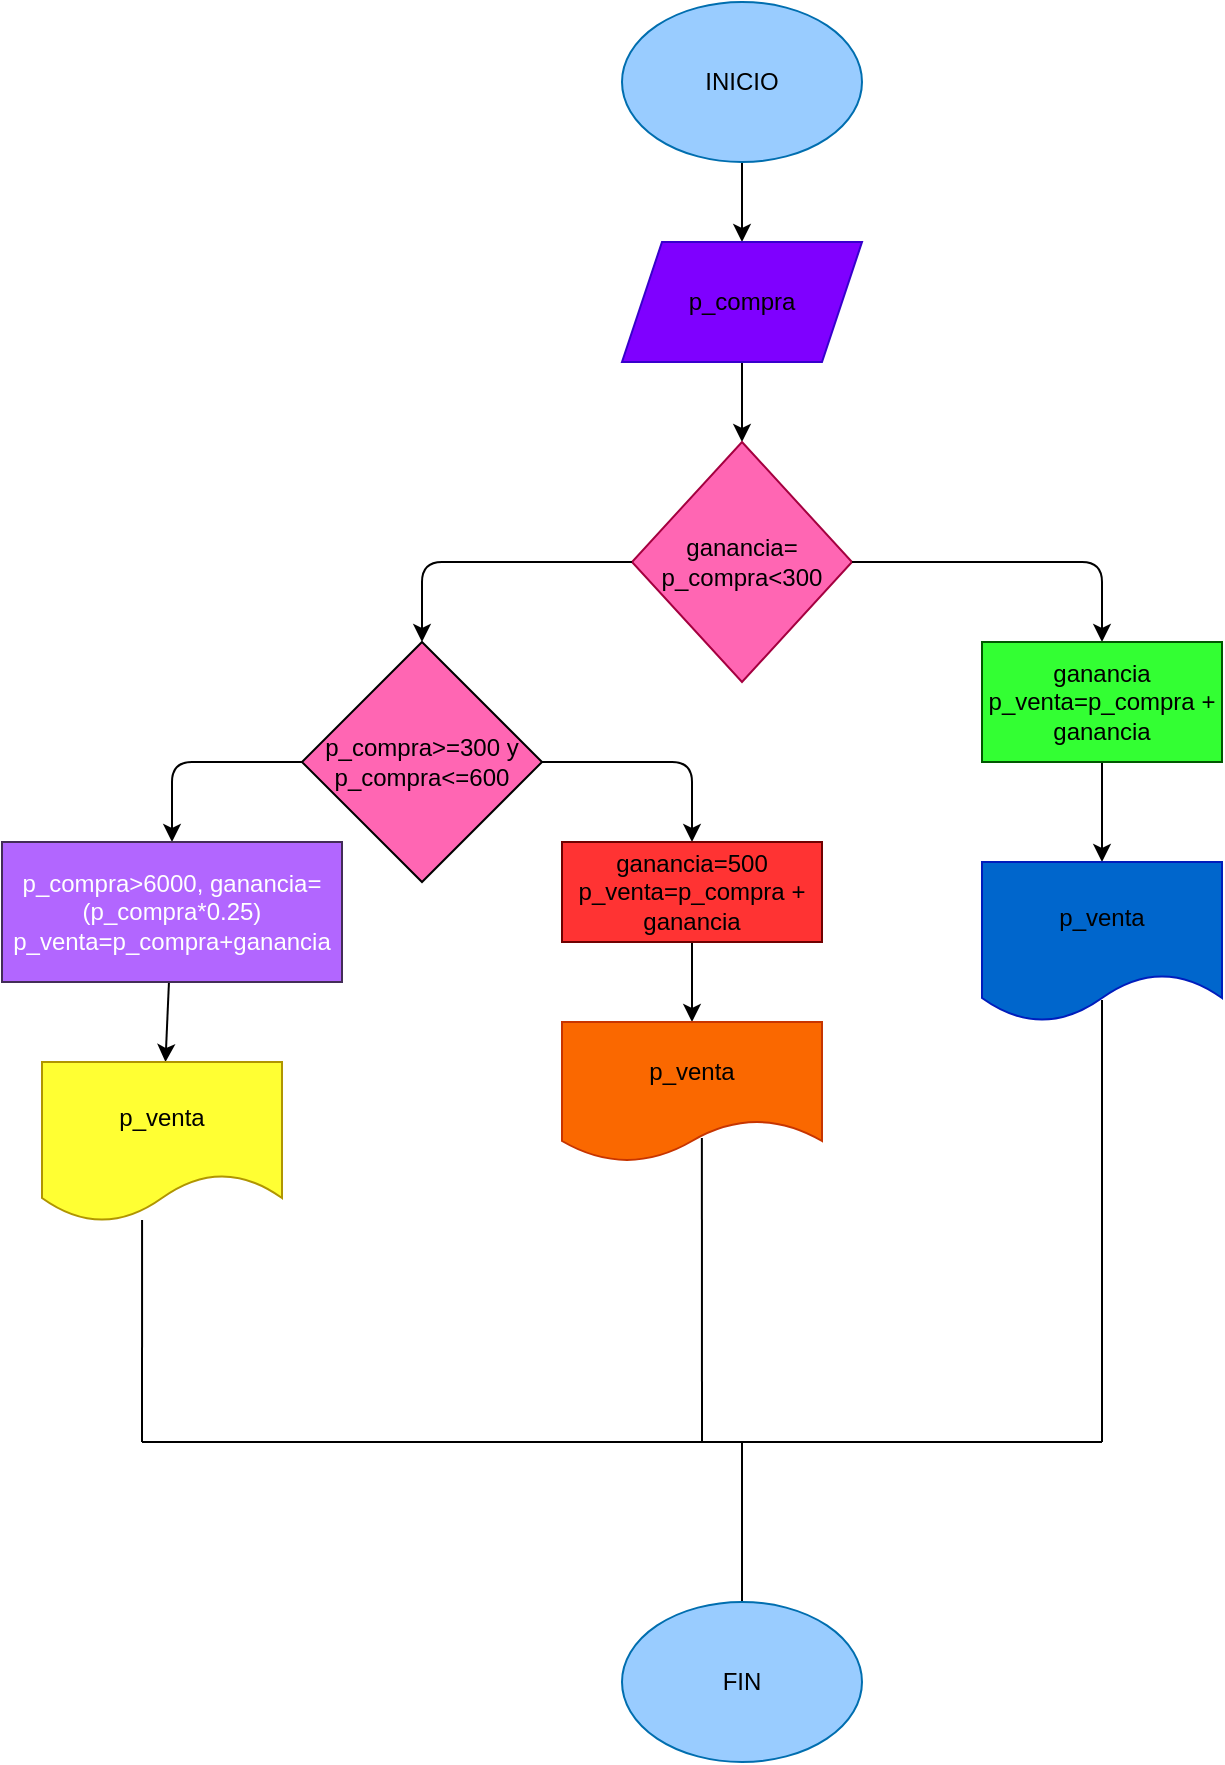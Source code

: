 <mxfile>
    <diagram id="yY0u53A1nhdiiAbVBq-q" name="Página-1">
        <mxGraphModel dx="1489" dy="411" grid="1" gridSize="10" guides="1" tooltips="1" connect="1" arrows="1" fold="1" page="1" pageScale="1" pageWidth="827" pageHeight="1169" math="0" shadow="0">
            <root>
                <mxCell id="0"/>
                <mxCell id="1" parent="0"/>
                <mxCell id="4" value="" style="edgeStyle=none;html=1;" edge="1" parent="1" source="2" target="3">
                    <mxGeometry relative="1" as="geometry"/>
                </mxCell>
                <mxCell id="2" value="&lt;font color=&quot;#000000&quot;&gt;INICIO&lt;/font&gt;" style="ellipse;whiteSpace=wrap;html=1;fillColor=#99CCFF;fontColor=#ffffff;strokeColor=#006EAF;" parent="1" vertex="1">
                    <mxGeometry x="240" width="120" height="80" as="geometry"/>
                </mxCell>
                <mxCell id="6" value="" style="edgeStyle=none;html=1;" edge="1" parent="1" source="3" target="5">
                    <mxGeometry relative="1" as="geometry"/>
                </mxCell>
                <mxCell id="3" value="&lt;font color=&quot;#000000&quot;&gt;p_compra&lt;/font&gt;" style="shape=parallelogram;perimeter=parallelogramPerimeter;whiteSpace=wrap;html=1;fixedSize=1;fillColor=#7F00FF;strokeColor=#3700CC;fontColor=#ffffff;" vertex="1" parent="1">
                    <mxGeometry x="240" y="120" width="120" height="60" as="geometry"/>
                </mxCell>
                <mxCell id="5" value="&lt;font color=&quot;#000000&quot;&gt;ganancia= p_compra&amp;lt;300&lt;/font&gt;" style="rhombus;whiteSpace=wrap;html=1;fillColor=#FF66B3;fontColor=#ffffff;strokeColor=#A50040;" vertex="1" parent="1">
                    <mxGeometry x="245" y="220" width="110" height="120" as="geometry"/>
                </mxCell>
                <mxCell id="7" value="" style="endArrow=classic;html=1;exitX=1;exitY=0.5;exitDx=0;exitDy=0;entryX=0.5;entryY=0;entryDx=0;entryDy=0;" edge="1" parent="1" source="5" target="10">
                    <mxGeometry width="50" height="50" relative="1" as="geometry">
                        <mxPoint x="350" y="270" as="sourcePoint"/>
                        <mxPoint x="480" y="300" as="targetPoint"/>
                        <Array as="points">
                            <mxPoint x="480" y="280"/>
                        </Array>
                    </mxGeometry>
                </mxCell>
                <mxCell id="8" value="" style="endArrow=classic;html=1;exitX=0;exitY=0.5;exitDx=0;exitDy=0;entryX=0.5;entryY=0;entryDx=0;entryDy=0;" edge="1" parent="1" source="5" target="9">
                    <mxGeometry width="50" height="50" relative="1" as="geometry">
                        <mxPoint x="320" y="240" as="sourcePoint"/>
                        <mxPoint x="140" y="300" as="targetPoint"/>
                        <Array as="points">
                            <mxPoint x="140" y="280"/>
                        </Array>
                    </mxGeometry>
                </mxCell>
                <mxCell id="9" value="&lt;font color=&quot;#000000&quot;&gt;p_compra&amp;gt;=300 y&lt;br&gt;p_compra&amp;lt;=600&lt;br&gt;&lt;/font&gt;" style="rhombus;whiteSpace=wrap;html=1;fillColor=#FF66B3;" vertex="1" parent="1">
                    <mxGeometry x="80" y="320" width="120" height="120" as="geometry"/>
                </mxCell>
                <mxCell id="12" value="" style="edgeStyle=none;html=1;" edge="1" parent="1" source="10" target="11">
                    <mxGeometry relative="1" as="geometry"/>
                </mxCell>
                <mxCell id="10" value="&lt;font color=&quot;#000000&quot;&gt;ganancia&lt;br&gt;p_venta=p_compra + ganancia&lt;br&gt;&lt;/font&gt;" style="rounded=0;whiteSpace=wrap;html=1;fillColor=#33FF33;fontColor=#ffffff;strokeColor=#005700;" vertex="1" parent="1">
                    <mxGeometry x="420" y="320" width="120" height="60" as="geometry"/>
                </mxCell>
                <mxCell id="11" value="&lt;font color=&quot;#000000&quot;&gt;p_venta&lt;/font&gt;" style="shape=document;whiteSpace=wrap;html=1;boundedLbl=1;fillColor=#0066CC;strokeColor=#001DBC;fontColor=#ffffff;rounded=0;" vertex="1" parent="1">
                    <mxGeometry x="420" y="430" width="120" height="80" as="geometry"/>
                </mxCell>
                <mxCell id="13" value="" style="endArrow=classic;html=1;fontColor=#000000;exitX=1;exitY=0.5;exitDx=0;exitDy=0;entryX=0.5;entryY=0;entryDx=0;entryDy=0;" edge="1" parent="1" source="9" target="14">
                    <mxGeometry width="50" height="50" relative="1" as="geometry">
                        <mxPoint x="320" y="450" as="sourcePoint"/>
                        <mxPoint x="270" y="390" as="targetPoint"/>
                        <Array as="points">
                            <mxPoint x="275" y="380"/>
                        </Array>
                    </mxGeometry>
                </mxCell>
                <mxCell id="16" value="" style="edgeStyle=none;html=1;fontColor=#000000;" edge="1" parent="1" source="14" target="15">
                    <mxGeometry relative="1" as="geometry"/>
                </mxCell>
                <mxCell id="14" value="&lt;font color=&quot;#000000&quot;&gt;ganancia=500&lt;br&gt;p_venta=p_compra + ganancia&lt;br&gt;&lt;/font&gt;" style="rounded=0;whiteSpace=wrap;html=1;fontColor=#ffffff;fillColor=#FF3333;strokeColor=#6F0000;" vertex="1" parent="1">
                    <mxGeometry x="210" y="420" width="130" height="50" as="geometry"/>
                </mxCell>
                <mxCell id="15" value="p_venta" style="shape=document;whiteSpace=wrap;html=1;boundedLbl=1;fontColor=#000000;fillColor=#fa6800;strokeColor=#C73500;" vertex="1" parent="1">
                    <mxGeometry x="210" y="510" width="130" height="70" as="geometry"/>
                </mxCell>
                <mxCell id="17" value="" style="endArrow=classic;html=1;fontColor=#000000;exitX=0;exitY=0.5;exitDx=0;exitDy=0;entryX=0.5;entryY=0;entryDx=0;entryDy=0;" edge="1" parent="1" source="9" target="18">
                    <mxGeometry width="50" height="50" relative="1" as="geometry">
                        <mxPoint x="320" y="460" as="sourcePoint"/>
                        <mxPoint x="-30" y="390" as="targetPoint"/>
                        <Array as="points">
                            <mxPoint x="15" y="380"/>
                        </Array>
                    </mxGeometry>
                </mxCell>
                <mxCell id="20" value="" style="edgeStyle=none;html=1;fontColor=#000000;" edge="1" parent="1" source="18" target="19">
                    <mxGeometry relative="1" as="geometry"/>
                </mxCell>
                <mxCell id="18" value="p_compra&amp;gt;6000, ganancia=(p_compra*0.25) p_venta=p_compra+ganancia" style="rounded=0;whiteSpace=wrap;html=1;fontColor=#ffffff;fillColor=#B266FF;strokeColor=#432D57;" vertex="1" parent="1">
                    <mxGeometry x="-70" y="420" width="170" height="70" as="geometry"/>
                </mxCell>
                <mxCell id="19" value="p_venta" style="shape=document;whiteSpace=wrap;html=1;boundedLbl=1;fontColor=#000000;fillColor=#FFFF33;strokeColor=#B09500;" vertex="1" parent="1">
                    <mxGeometry x="-50" y="530" width="120" height="80" as="geometry"/>
                </mxCell>
                <mxCell id="22" value="" style="endArrow=none;html=1;fontColor=#000000;entryX=0.5;entryY=0.863;entryDx=0;entryDy=0;entryPerimeter=0;" edge="1" parent="1" target="11">
                    <mxGeometry width="50" height="50" relative="1" as="geometry">
                        <mxPoint x="480" y="720" as="sourcePoint"/>
                        <mxPoint x="483" y="500" as="targetPoint"/>
                    </mxGeometry>
                </mxCell>
                <mxCell id="23" value="" style="endArrow=none;html=1;fontColor=#000000;exitX=0.417;exitY=0.988;exitDx=0;exitDy=0;exitPerimeter=0;" edge="1" parent="1" source="19">
                    <mxGeometry width="50" height="50" relative="1" as="geometry">
                        <mxPoint x="120" y="460" as="sourcePoint"/>
                        <mxPoint y="720" as="targetPoint"/>
                    </mxGeometry>
                </mxCell>
                <mxCell id="24" value="" style="endArrow=none;html=1;fontColor=#000000;entryX=0.538;entryY=0.829;entryDx=0;entryDy=0;entryPerimeter=0;" edge="1" parent="1" target="15">
                    <mxGeometry width="50" height="50" relative="1" as="geometry">
                        <mxPoint x="280" y="720" as="sourcePoint"/>
                        <mxPoint x="260" y="600" as="targetPoint"/>
                    </mxGeometry>
                </mxCell>
                <mxCell id="25" value="" style="endArrow=none;html=1;fontColor=#000000;" edge="1" parent="1">
                    <mxGeometry width="50" height="50" relative="1" as="geometry">
                        <mxPoint y="720" as="sourcePoint"/>
                        <mxPoint x="480" y="720" as="targetPoint"/>
                    </mxGeometry>
                </mxCell>
                <mxCell id="26" value="" style="endArrow=none;html=1;fontColor=#000000;" edge="1" parent="1">
                    <mxGeometry width="50" height="50" relative="1" as="geometry">
                        <mxPoint x="300" y="800" as="sourcePoint"/>
                        <mxPoint x="300" y="720" as="targetPoint"/>
                    </mxGeometry>
                </mxCell>
                <mxCell id="27" value="&lt;font color=&quot;#000000&quot;&gt;FIN&lt;/font&gt;" style="ellipse;whiteSpace=wrap;html=1;fillColor=#99CCFF;fontColor=#ffffff;strokeColor=#006EAF;" vertex="1" parent="1">
                    <mxGeometry x="240" y="800" width="120" height="80" as="geometry"/>
                </mxCell>
            </root>
        </mxGraphModel>
    </diagram>
</mxfile>